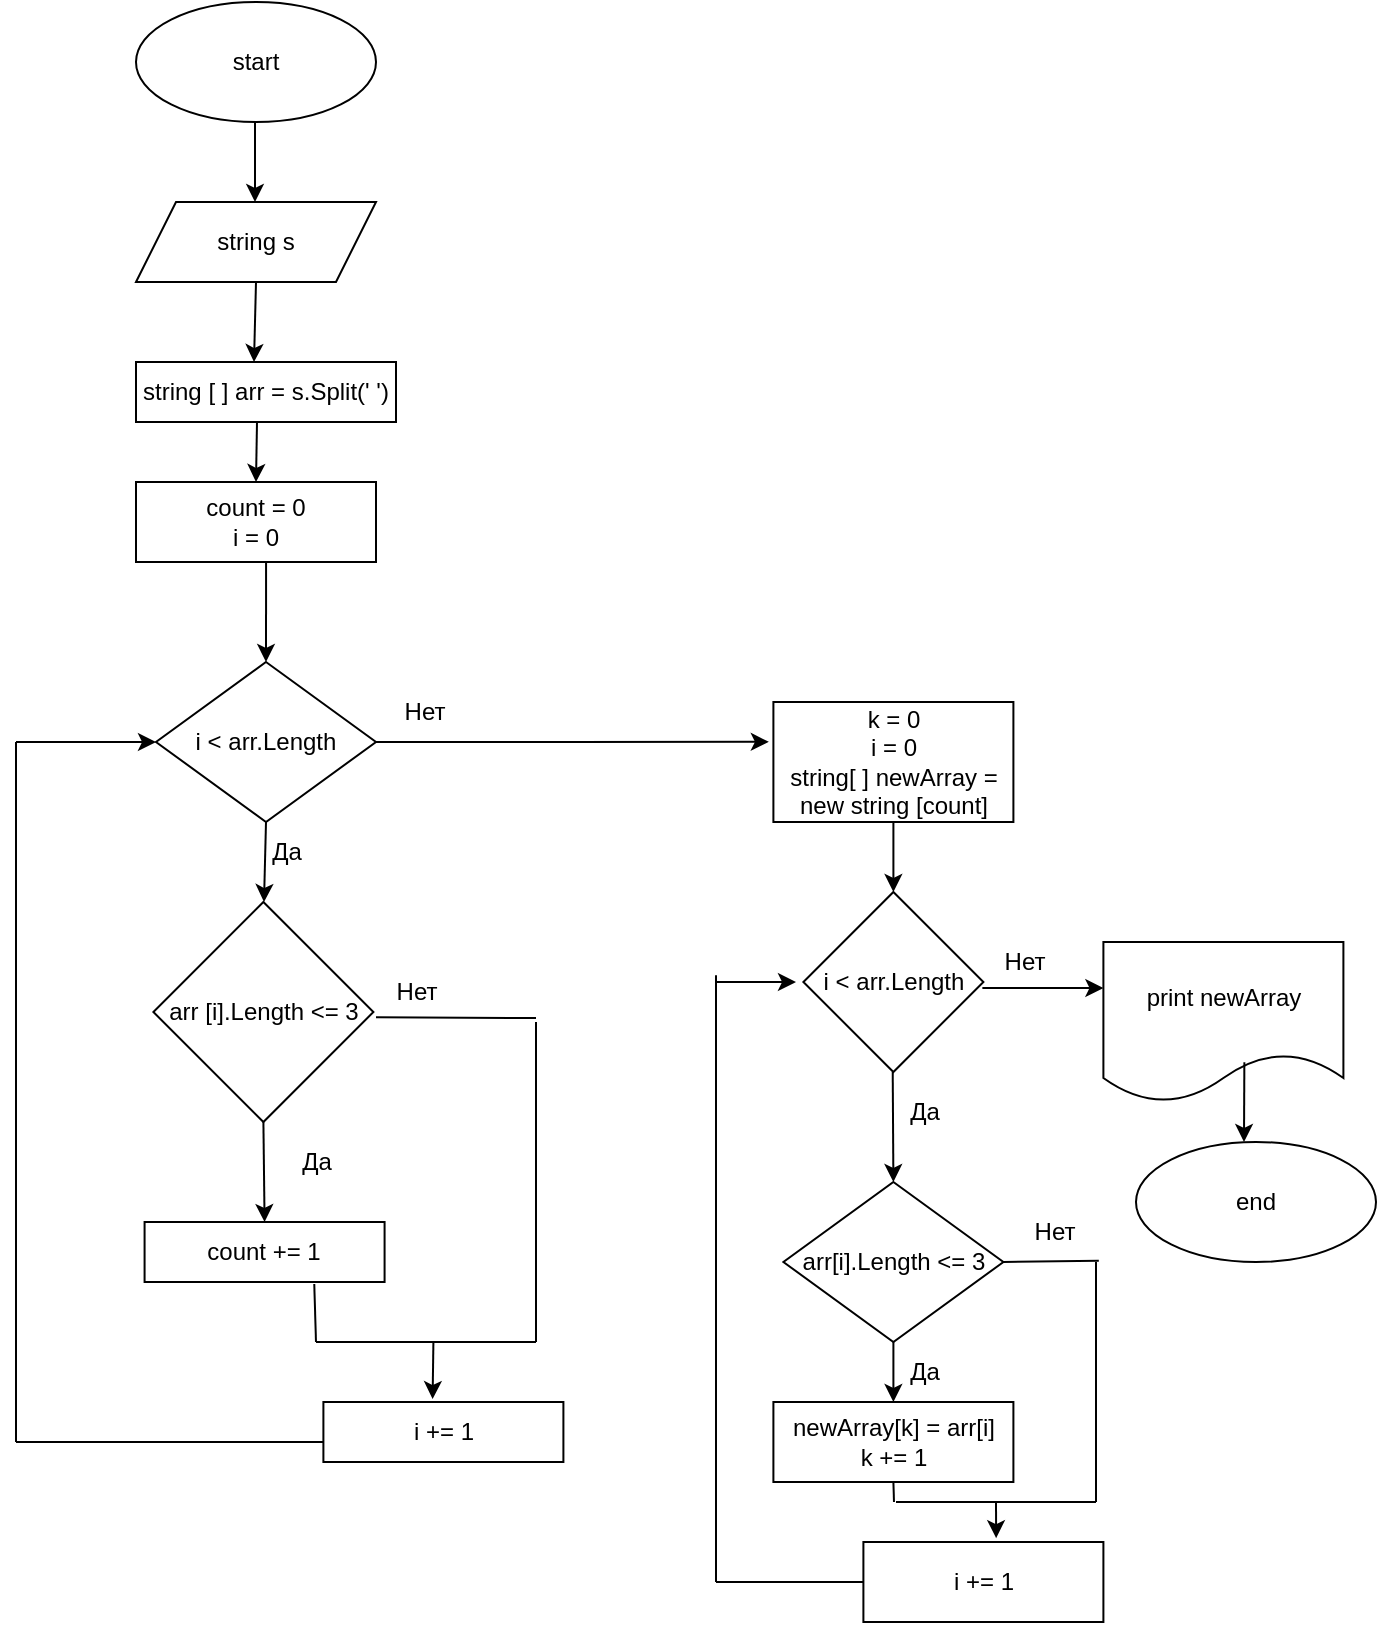 <mxfile version="20.2.8" type="device"><diagram id="llEy1YCI_f6uHbc9Lgmi" name="Страница 1"><mxGraphModel dx="867" dy="563" grid="1" gridSize="10" guides="1" tooltips="1" connect="1" arrows="1" fold="1" page="1" pageScale="1" pageWidth="827" pageHeight="1169" math="0" shadow="0"><root><mxCell id="0"/><mxCell id="1" parent="0"/><mxCell id="N284wVRul5svNYInibUA-1" value="start&lt;br&gt;" style="ellipse;whiteSpace=wrap;html=1;" parent="1" vertex="1"><mxGeometry x="300" y="20" width="120" height="60" as="geometry"/></mxCell><mxCell id="N284wVRul5svNYInibUA-3" value="" style="endArrow=classic;html=1;rounded=0;" parent="1" edge="1"><mxGeometry width="50" height="50" relative="1" as="geometry"><mxPoint x="359.5" y="80" as="sourcePoint"/><mxPoint x="359.5" y="120" as="targetPoint"/></mxGeometry></mxCell><mxCell id="WuhsHF95b6e2euJJNrlg-1" value="string s" style="shape=parallelogram;perimeter=parallelogramPerimeter;whiteSpace=wrap;html=1;fixedSize=1;" parent="1" vertex="1"><mxGeometry x="300" y="120" width="120" height="40" as="geometry"/></mxCell><mxCell id="WuhsHF95b6e2euJJNrlg-2" value="" style="endArrow=classic;html=1;rounded=0;exitX=0.5;exitY=1;exitDx=0;exitDy=0;" parent="1" source="WuhsHF95b6e2euJJNrlg-1" edge="1"><mxGeometry width="50" height="50" relative="1" as="geometry"><mxPoint x="359.41" y="180" as="sourcePoint"/><mxPoint x="359" y="200" as="targetPoint"/></mxGeometry></mxCell><mxCell id="WuhsHF95b6e2euJJNrlg-3" value="string [ ] arr = s.Split(' ')" style="rounded=0;whiteSpace=wrap;html=1;" parent="1" vertex="1"><mxGeometry x="300" y="200" width="130" height="30" as="geometry"/></mxCell><mxCell id="WuhsHF95b6e2euJJNrlg-4" value="count = 0&lt;br&gt;i = 0" style="rounded=0;whiteSpace=wrap;html=1;" parent="1" vertex="1"><mxGeometry x="300" y="260" width="120" height="40" as="geometry"/></mxCell><mxCell id="WuhsHF95b6e2euJJNrlg-5" value="" style="endArrow=classic;html=1;rounded=0;exitX=0.5;exitY=1;exitDx=0;exitDy=0;" parent="1" edge="1"><mxGeometry width="50" height="50" relative="1" as="geometry"><mxPoint x="360.5" y="230" as="sourcePoint"/><mxPoint x="360" y="260" as="targetPoint"/></mxGeometry></mxCell><mxCell id="WuhsHF95b6e2euJJNrlg-6" value="arr [i].Length &amp;lt;= 3" style="rhombus;whiteSpace=wrap;html=1;" parent="1" vertex="1"><mxGeometry x="308.7" y="470" width="110" height="110" as="geometry"/></mxCell><mxCell id="WuhsHF95b6e2euJJNrlg-7" value="" style="endArrow=classic;html=1;rounded=0;exitX=0.5;exitY=1;exitDx=0;exitDy=0;entryX=0.5;entryY=0;entryDx=0;entryDy=0;" parent="1" source="WuhsHF95b6e2euJJNrlg-6" target="WuhsHF95b6e2euJJNrlg-13" edge="1"><mxGeometry width="50" height="50" relative="1" as="geometry"><mxPoint x="425" y="675" as="sourcePoint"/><mxPoint x="364" y="620" as="targetPoint"/></mxGeometry></mxCell><mxCell id="WuhsHF95b6e2euJJNrlg-11" value="Да" style="text;html=1;align=center;verticalAlign=middle;resizable=0;points=[];autosize=1;strokeColor=none;fillColor=none;" parent="1" vertex="1"><mxGeometry x="370" y="585" width="40" height="30" as="geometry"/></mxCell><mxCell id="WuhsHF95b6e2euJJNrlg-12" value="" style="endArrow=classic;html=1;rounded=0;exitX=0.542;exitY=1;exitDx=0;exitDy=0;exitPerimeter=0;" parent="1" source="WuhsHF95b6e2euJJNrlg-4" edge="1"><mxGeometry width="50" height="50" relative="1" as="geometry"><mxPoint x="430" y="490" as="sourcePoint"/><mxPoint x="365" y="350" as="targetPoint"/></mxGeometry></mxCell><mxCell id="WuhsHF95b6e2euJJNrlg-13" value="count += 1&lt;br&gt;" style="rounded=0;whiteSpace=wrap;html=1;" parent="1" vertex="1"><mxGeometry x="304.29" y="630" width="120" height="30" as="geometry"/></mxCell><mxCell id="WuhsHF95b6e2euJJNrlg-16" style="edgeStyle=orthogonalEdgeStyle;rounded=0;orthogonalLoop=1;jettySize=auto;html=1;exitX=1;exitY=0.5;exitDx=0;exitDy=0;entryX=-0.019;entryY=0.332;entryDx=0;entryDy=0;entryPerimeter=0;" parent="1" source="WuhsHF95b6e2euJJNrlg-14" target="WuhsHF95b6e2euJJNrlg-39" edge="1"><mxGeometry relative="1" as="geometry"><mxPoint x="460" y="389.931" as="targetPoint"/></mxGeometry></mxCell><mxCell id="WuhsHF95b6e2euJJNrlg-14" value="i &amp;lt; arr.Length" style="rhombus;whiteSpace=wrap;html=1;" parent="1" vertex="1"><mxGeometry x="310" y="350" width="110" height="80" as="geometry"/></mxCell><mxCell id="WuhsHF95b6e2euJJNrlg-18" value="Нет" style="text;html=1;align=center;verticalAlign=middle;resizable=0;points=[];autosize=1;strokeColor=none;fillColor=none;" parent="1" vertex="1"><mxGeometry x="424.29" y="360" width="40" height="30" as="geometry"/></mxCell><mxCell id="WuhsHF95b6e2euJJNrlg-19" value="" style="endArrow=classic;html=1;rounded=0;exitX=0.5;exitY=1;exitDx=0;exitDy=0;" parent="1" source="WuhsHF95b6e2euJJNrlg-14" edge="1"><mxGeometry width="50" height="50" relative="1" as="geometry"><mxPoint x="430" y="550" as="sourcePoint"/><mxPoint x="364" y="470" as="targetPoint"/></mxGeometry></mxCell><mxCell id="WuhsHF95b6e2euJJNrlg-21" value="Да" style="text;html=1;align=center;verticalAlign=middle;resizable=0;points=[];autosize=1;strokeColor=none;fillColor=none;" parent="1" vertex="1"><mxGeometry x="355" y="430" width="40" height="30" as="geometry"/></mxCell><mxCell id="WuhsHF95b6e2euJJNrlg-23" value="Нет" style="text;html=1;align=center;verticalAlign=middle;resizable=0;points=[];autosize=1;strokeColor=none;fillColor=none;" parent="1" vertex="1"><mxGeometry x="420" y="500" width="40" height="30" as="geometry"/></mxCell><mxCell id="WuhsHF95b6e2euJJNrlg-24" value="i += 1" style="rounded=0;whiteSpace=wrap;html=1;" parent="1" vertex="1"><mxGeometry x="393.7" y="720" width="120" height="30" as="geometry"/></mxCell><mxCell id="WuhsHF95b6e2euJJNrlg-27" value="" style="endArrow=none;html=1;rounded=0;exitX=0;exitY=0.922;exitDx=0;exitDy=0;exitPerimeter=0;" parent="1" source="WuhsHF95b6e2euJJNrlg-23" edge="1"><mxGeometry width="50" height="50" relative="1" as="geometry"><mxPoint x="430" y="640" as="sourcePoint"/><mxPoint x="500" y="528" as="targetPoint"/></mxGeometry></mxCell><mxCell id="WuhsHF95b6e2euJJNrlg-28" value="" style="endArrow=none;html=1;rounded=0;" parent="1" edge="1"><mxGeometry width="50" height="50" relative="1" as="geometry"><mxPoint x="500" y="690" as="sourcePoint"/><mxPoint x="500" y="530" as="targetPoint"/></mxGeometry></mxCell><mxCell id="WuhsHF95b6e2euJJNrlg-29" value="" style="endArrow=none;html=1;rounded=0;exitX=0.707;exitY=1.033;exitDx=0;exitDy=0;exitPerimeter=0;" parent="1" source="WuhsHF95b6e2euJJNrlg-13" edge="1"><mxGeometry width="50" height="50" relative="1" as="geometry"><mxPoint x="430" y="640" as="sourcePoint"/><mxPoint x="390" y="690" as="targetPoint"/></mxGeometry></mxCell><mxCell id="WuhsHF95b6e2euJJNrlg-30" value="" style="endArrow=none;html=1;rounded=0;" parent="1" edge="1"><mxGeometry width="50" height="50" relative="1" as="geometry"><mxPoint x="390" y="690" as="sourcePoint"/><mxPoint x="500" y="690" as="targetPoint"/></mxGeometry></mxCell><mxCell id="WuhsHF95b6e2euJJNrlg-35" value="" style="endArrow=none;html=1;rounded=0;" parent="1" edge="1"><mxGeometry width="50" height="50" relative="1" as="geometry"><mxPoint x="393.7" y="740" as="sourcePoint"/><mxPoint x="240" y="740" as="targetPoint"/></mxGeometry></mxCell><mxCell id="WuhsHF95b6e2euJJNrlg-36" value="" style="endArrow=none;html=1;rounded=0;" parent="1" edge="1"><mxGeometry width="50" height="50" relative="1" as="geometry"><mxPoint x="240" y="740" as="sourcePoint"/><mxPoint x="240" y="390" as="targetPoint"/></mxGeometry></mxCell><mxCell id="WuhsHF95b6e2euJJNrlg-38" value="" style="endArrow=classic;html=1;rounded=0;entryX=0;entryY=0.5;entryDx=0;entryDy=0;" parent="1" target="WuhsHF95b6e2euJJNrlg-14" edge="1"><mxGeometry width="50" height="50" relative="1" as="geometry"><mxPoint x="240" y="390" as="sourcePoint"/><mxPoint x="480" y="590" as="targetPoint"/></mxGeometry></mxCell><mxCell id="WuhsHF95b6e2euJJNrlg-39" value="k = 0&lt;br&gt;i = 0&lt;br&gt;string[ ] newArray = new string [count]" style="rounded=0;whiteSpace=wrap;html=1;" parent="1" vertex="1"><mxGeometry x="618.7" y="370" width="120" height="60" as="geometry"/></mxCell><mxCell id="WuhsHF95b6e2euJJNrlg-40" value="" style="endArrow=classic;html=1;rounded=0;exitX=0.5;exitY=1;exitDx=0;exitDy=0;entryX=0.5;entryY=0;entryDx=0;entryDy=0;" parent="1" source="WuhsHF95b6e2euJJNrlg-39" target="WuhsHF95b6e2euJJNrlg-42" edge="1"><mxGeometry width="50" height="50" relative="1" as="geometry"><mxPoint x="678.7" y="440" as="sourcePoint"/><mxPoint x="678.7" y="470" as="targetPoint"/></mxGeometry></mxCell><mxCell id="WuhsHF95b6e2euJJNrlg-41" value="" style="endArrow=classic;html=1;rounded=0;entryX=0.455;entryY=-0.05;entryDx=0;entryDy=0;entryPerimeter=0;" parent="1" target="WuhsHF95b6e2euJJNrlg-24" edge="1"><mxGeometry width="50" height="50" relative="1" as="geometry"><mxPoint x="448.7" y="690" as="sourcePoint"/><mxPoint x="498.7" y="640" as="targetPoint"/></mxGeometry></mxCell><mxCell id="WuhsHF95b6e2euJJNrlg-42" value="i &amp;lt; arr.Length" style="rhombus;whiteSpace=wrap;html=1;" parent="1" vertex="1"><mxGeometry x="633.7" y="465" width="90" height="90" as="geometry"/></mxCell><mxCell id="WuhsHF95b6e2euJJNrlg-43" value="" style="endArrow=classic;html=1;rounded=0;entryX=0.5;entryY=0;entryDx=0;entryDy=0;" parent="1" target="WuhsHF95b6e2euJJNrlg-47" edge="1"><mxGeometry width="50" height="50" relative="1" as="geometry"><mxPoint x="678.36" y="555" as="sourcePoint"/><mxPoint x="678.36" y="605" as="targetPoint"/></mxGeometry></mxCell><mxCell id="WuhsHF95b6e2euJJNrlg-44" value="Да" style="text;html=1;align=center;verticalAlign=middle;resizable=0;points=[];autosize=1;strokeColor=none;fillColor=none;" parent="1" vertex="1"><mxGeometry x="673.7" y="560" width="40" height="30" as="geometry"/></mxCell><mxCell id="WuhsHF95b6e2euJJNrlg-45" value="Нет" style="text;html=1;align=center;verticalAlign=middle;resizable=0;points=[];autosize=1;strokeColor=none;fillColor=none;" parent="1" vertex="1"><mxGeometry x="723.7" y="485" width="40" height="30" as="geometry"/></mxCell><mxCell id="WuhsHF95b6e2euJJNrlg-46" value="" style="endArrow=classic;html=1;rounded=0;exitX=-0.013;exitY=0.934;exitDx=0;exitDy=0;exitPerimeter=0;" parent="1" source="WuhsHF95b6e2euJJNrlg-45" edge="1"><mxGeometry width="50" height="50" relative="1" as="geometry"><mxPoint x="543.7" y="640" as="sourcePoint"/><mxPoint x="783.7" y="513" as="targetPoint"/></mxGeometry></mxCell><mxCell id="WuhsHF95b6e2euJJNrlg-47" value="arr[i].Length &amp;lt;= 3" style="rhombus;whiteSpace=wrap;html=1;" parent="1" vertex="1"><mxGeometry x="623.7" y="610" width="110" height="80" as="geometry"/></mxCell><mxCell id="WuhsHF95b6e2euJJNrlg-49" value="" style="endArrow=classic;html=1;rounded=0;exitX=0.5;exitY=1;exitDx=0;exitDy=0;" parent="1" source="WuhsHF95b6e2euJJNrlg-47" edge="1"><mxGeometry width="50" height="50" relative="1" as="geometry"><mxPoint x="623.7" y="710" as="sourcePoint"/><mxPoint x="678.7" y="720" as="targetPoint"/></mxGeometry></mxCell><mxCell id="WuhsHF95b6e2euJJNrlg-50" value="newArray[k] = arr[i]&lt;br&gt;k += 1" style="rounded=0;whiteSpace=wrap;html=1;" parent="1" vertex="1"><mxGeometry x="618.7" y="720" width="120" height="40" as="geometry"/></mxCell><mxCell id="WuhsHF95b6e2euJJNrlg-51" value="Да" style="text;html=1;align=center;verticalAlign=middle;resizable=0;points=[];autosize=1;strokeColor=none;fillColor=none;" parent="1" vertex="1"><mxGeometry x="673.7" y="690" width="40" height="30" as="geometry"/></mxCell><mxCell id="WuhsHF95b6e2euJJNrlg-52" value="Нет" style="text;html=1;align=center;verticalAlign=middle;resizable=0;points=[];autosize=1;strokeColor=none;fillColor=none;" parent="1" vertex="1"><mxGeometry x="738.7" y="620" width="40" height="30" as="geometry"/></mxCell><mxCell id="WuhsHF95b6e2euJJNrlg-54" value="" style="endArrow=none;html=1;rounded=0;exitX=0.5;exitY=1;exitDx=0;exitDy=0;" parent="1" source="WuhsHF95b6e2euJJNrlg-50" edge="1"><mxGeometry width="50" height="50" relative="1" as="geometry"><mxPoint x="630" y="700" as="sourcePoint"/><mxPoint x="679" y="770" as="targetPoint"/></mxGeometry></mxCell><mxCell id="vUn5sSBx0MqEIRyUbD0T-1" value="i += 1" style="rounded=0;whiteSpace=wrap;html=1;" parent="1" vertex="1"><mxGeometry x="663.7" y="790" width="120" height="40" as="geometry"/></mxCell><mxCell id="vUn5sSBx0MqEIRyUbD0T-2" value="" style="endArrow=none;html=1;rounded=0;exitX=1;exitY=0.5;exitDx=0;exitDy=0;entryX=1.068;entryY=0.981;entryDx=0;entryDy=0;entryPerimeter=0;" parent="1" source="WuhsHF95b6e2euJJNrlg-47" target="WuhsHF95b6e2euJJNrlg-52" edge="1"><mxGeometry width="50" height="50" relative="1" as="geometry"><mxPoint x="580" y="750" as="sourcePoint"/><mxPoint x="630" y="700" as="targetPoint"/></mxGeometry></mxCell><mxCell id="vUn5sSBx0MqEIRyUbD0T-3" value="" style="endArrow=none;html=1;rounded=0;" parent="1" edge="1"><mxGeometry width="50" height="50" relative="1" as="geometry"><mxPoint x="780" y="770" as="sourcePoint"/><mxPoint x="780" y="650" as="targetPoint"/></mxGeometry></mxCell><mxCell id="vUn5sSBx0MqEIRyUbD0T-4" value="" style="endArrow=none;html=1;rounded=0;" parent="1" edge="1"><mxGeometry width="50" height="50" relative="1" as="geometry"><mxPoint x="680" y="770" as="sourcePoint"/><mxPoint x="780" y="770" as="targetPoint"/></mxGeometry></mxCell><mxCell id="vUn5sSBx0MqEIRyUbD0T-5" value="" style="endArrow=classic;html=1;rounded=0;entryX=0.553;entryY=-0.048;entryDx=0;entryDy=0;entryPerimeter=0;" parent="1" target="vUn5sSBx0MqEIRyUbD0T-1" edge="1"><mxGeometry width="50" height="50" relative="1" as="geometry"><mxPoint x="730" y="770" as="sourcePoint"/><mxPoint x="630" y="700" as="targetPoint"/></mxGeometry></mxCell><mxCell id="vUn5sSBx0MqEIRyUbD0T-6" value="" style="endArrow=none;html=1;rounded=0;exitX=0;exitY=0.5;exitDx=0;exitDy=0;" parent="1" source="vUn5sSBx0MqEIRyUbD0T-1" edge="1"><mxGeometry width="50" height="50" relative="1" as="geometry"><mxPoint x="660" y="810" as="sourcePoint"/><mxPoint x="590" y="810" as="targetPoint"/></mxGeometry></mxCell><mxCell id="vUn5sSBx0MqEIRyUbD0T-8" value="" style="endArrow=none;html=1;rounded=0;" parent="1" edge="1"><mxGeometry width="50" height="50" relative="1" as="geometry"><mxPoint x="590" y="810" as="sourcePoint"/><mxPoint x="590" y="506.571" as="targetPoint"/></mxGeometry></mxCell><mxCell id="vUn5sSBx0MqEIRyUbD0T-10" value="" style="endArrow=classic;html=1;rounded=0;" parent="1" edge="1"><mxGeometry width="50" height="50" relative="1" as="geometry"><mxPoint x="590" y="510" as="sourcePoint"/><mxPoint x="630" y="510" as="targetPoint"/></mxGeometry></mxCell><mxCell id="vUn5sSBx0MqEIRyUbD0T-11" value="print newArray" style="shape=document;whiteSpace=wrap;html=1;boundedLbl=1;" parent="1" vertex="1"><mxGeometry x="783.7" y="490" width="120" height="80" as="geometry"/></mxCell><mxCell id="vUn5sSBx0MqEIRyUbD0T-12" value="" style="endArrow=classic;html=1;rounded=0;exitX=0.504;exitY=0.877;exitDx=0;exitDy=0;exitPerimeter=0;" parent="1" edge="1"><mxGeometry width="50" height="50" relative="1" as="geometry"><mxPoint x="854.18" y="550.16" as="sourcePoint"/><mxPoint x="854" y="590" as="targetPoint"/></mxGeometry></mxCell><mxCell id="vUn5sSBx0MqEIRyUbD0T-13" value="end" style="ellipse;whiteSpace=wrap;html=1;" parent="1" vertex="1"><mxGeometry x="800" y="590" width="120" height="60" as="geometry"/></mxCell></root></mxGraphModel></diagram></mxfile>